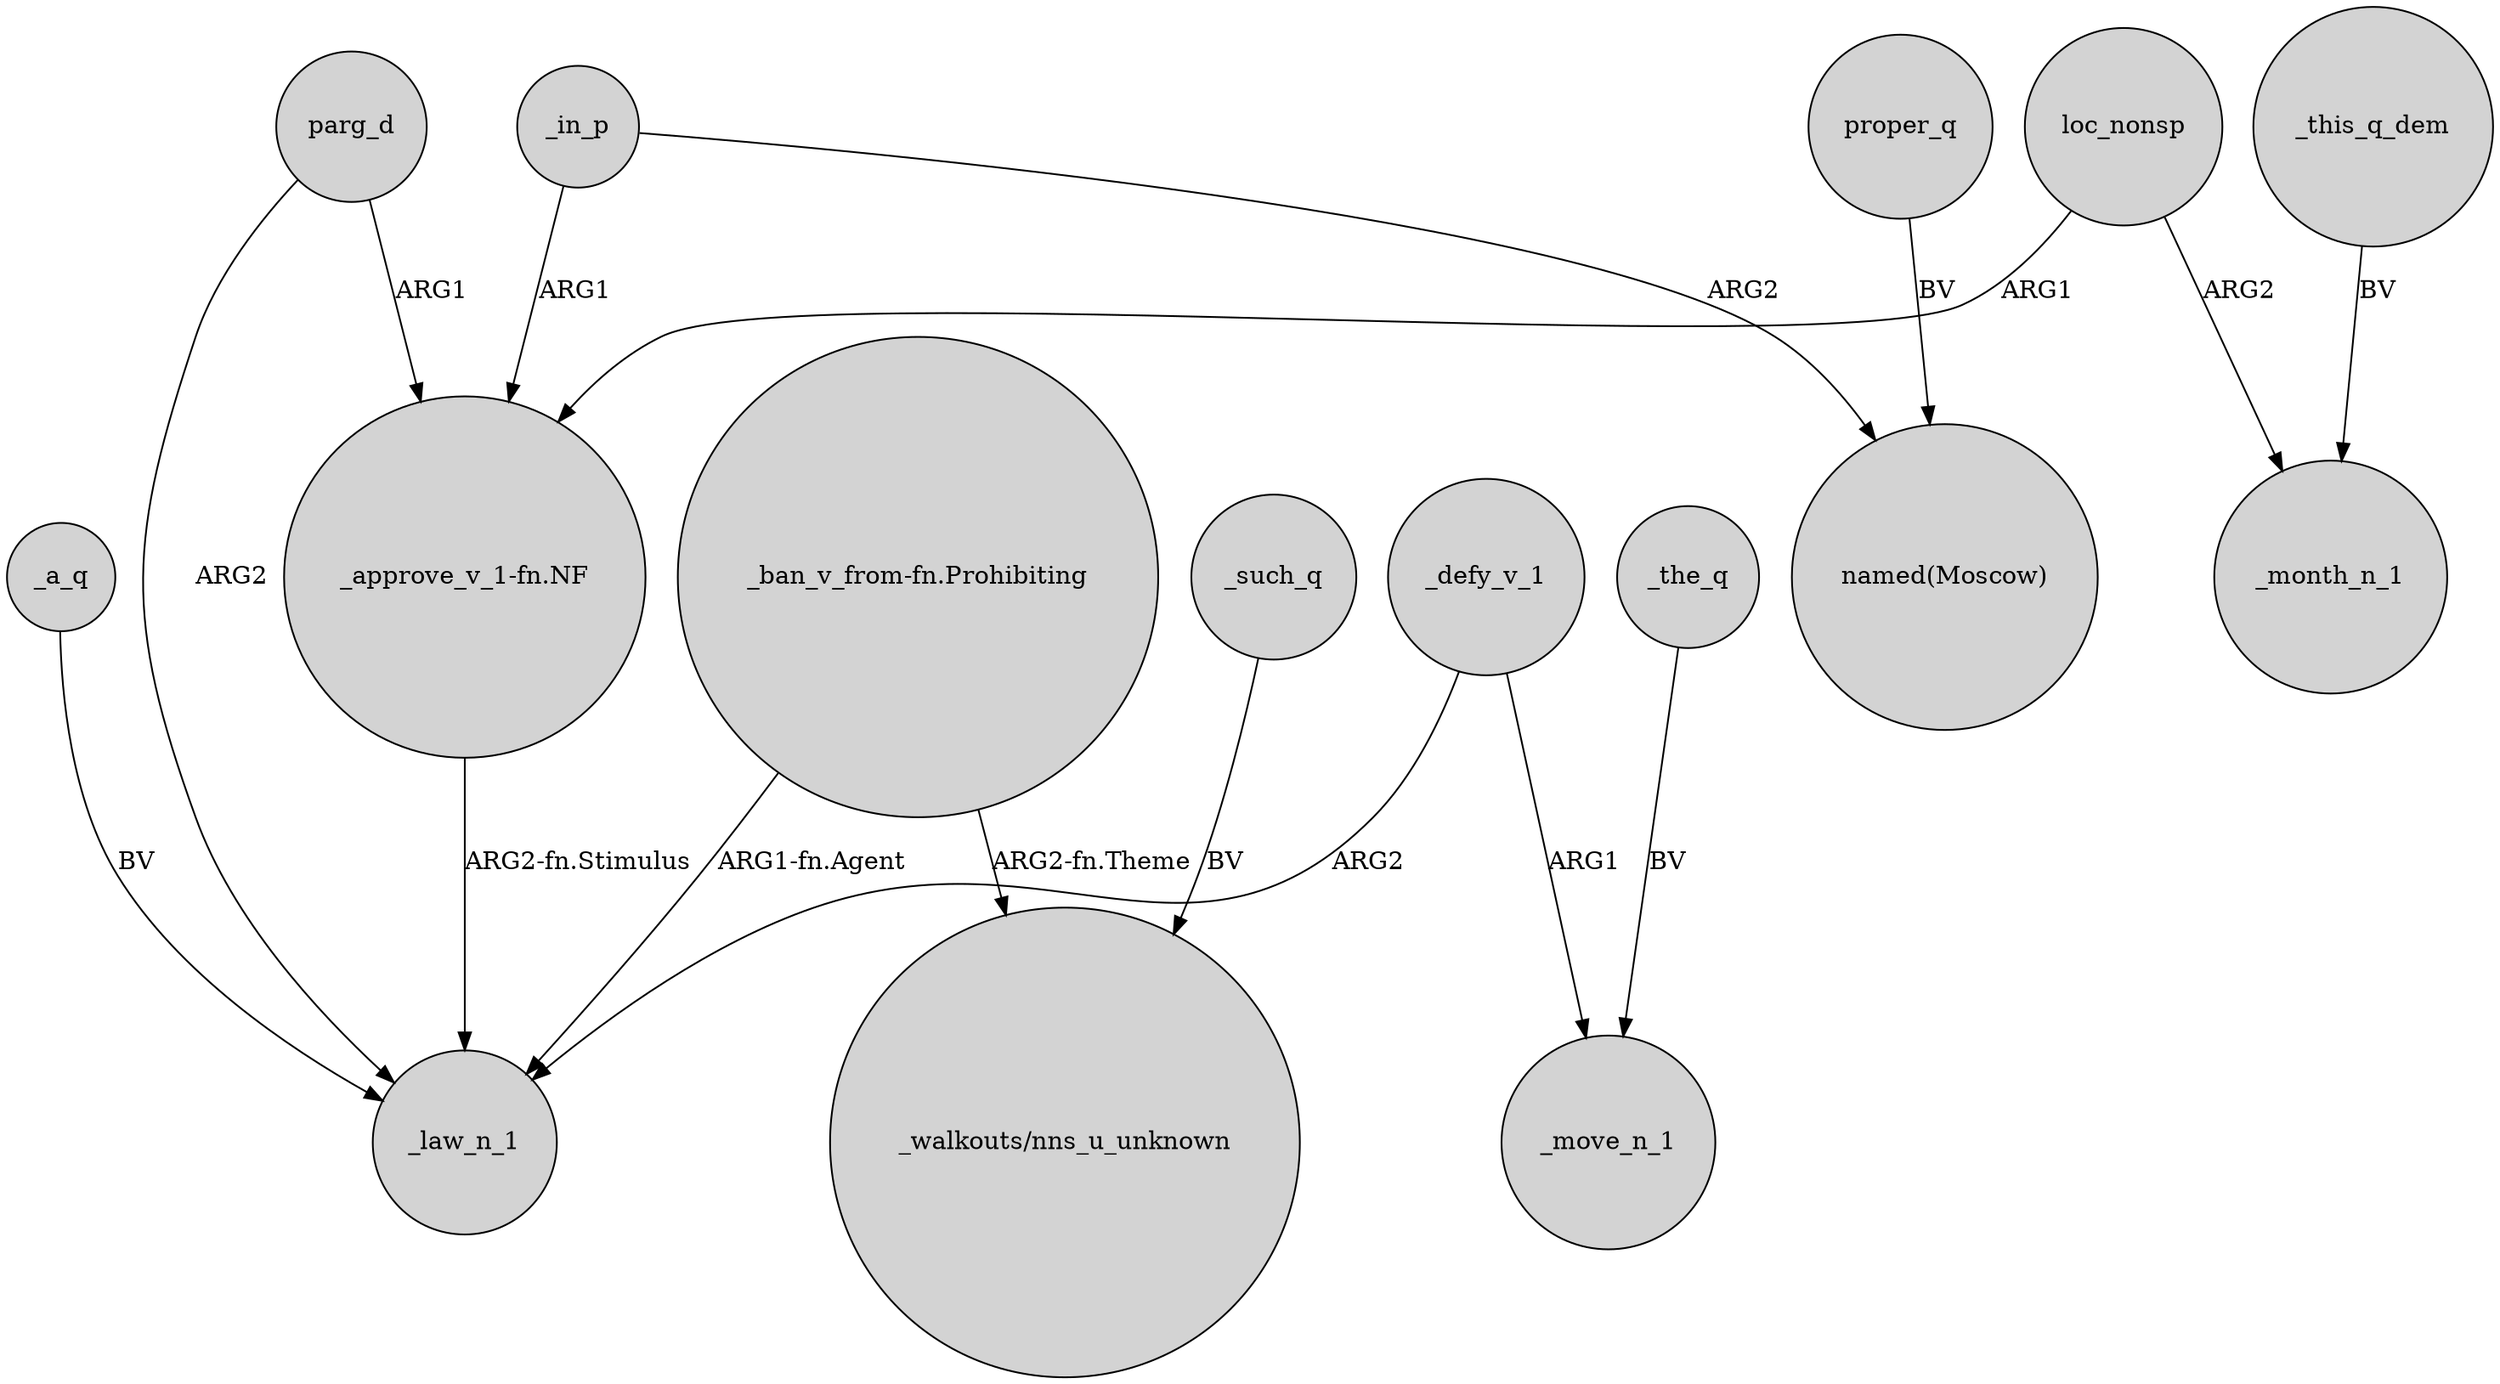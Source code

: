 digraph {
	node [shape=circle style=filled]
	"_approve_v_1-fn.NF" -> _law_n_1 [label="ARG2-fn.Stimulus"]
	proper_q -> "named(Moscow)" [label=BV]
	_a_q -> _law_n_1 [label=BV]
	_such_q -> "_walkouts/nns_u_unknown" [label=BV]
	"_ban_v_from-fn.Prohibiting" -> _law_n_1 [label="ARG1-fn.Agent"]
	_defy_v_1 -> _law_n_1 [label=ARG2]
	parg_d -> _law_n_1 [label=ARG2]
	_in_p -> "_approve_v_1-fn.NF" [label=ARG1]
	loc_nonsp -> _month_n_1 [label=ARG2]
	_the_q -> _move_n_1 [label=BV]
	_in_p -> "named(Moscow)" [label=ARG2]
	parg_d -> "_approve_v_1-fn.NF" [label=ARG1]
	"_ban_v_from-fn.Prohibiting" -> "_walkouts/nns_u_unknown" [label="ARG2-fn.Theme"]
	loc_nonsp -> "_approve_v_1-fn.NF" [label=ARG1]
	_this_q_dem -> _month_n_1 [label=BV]
	_defy_v_1 -> _move_n_1 [label=ARG1]
}

